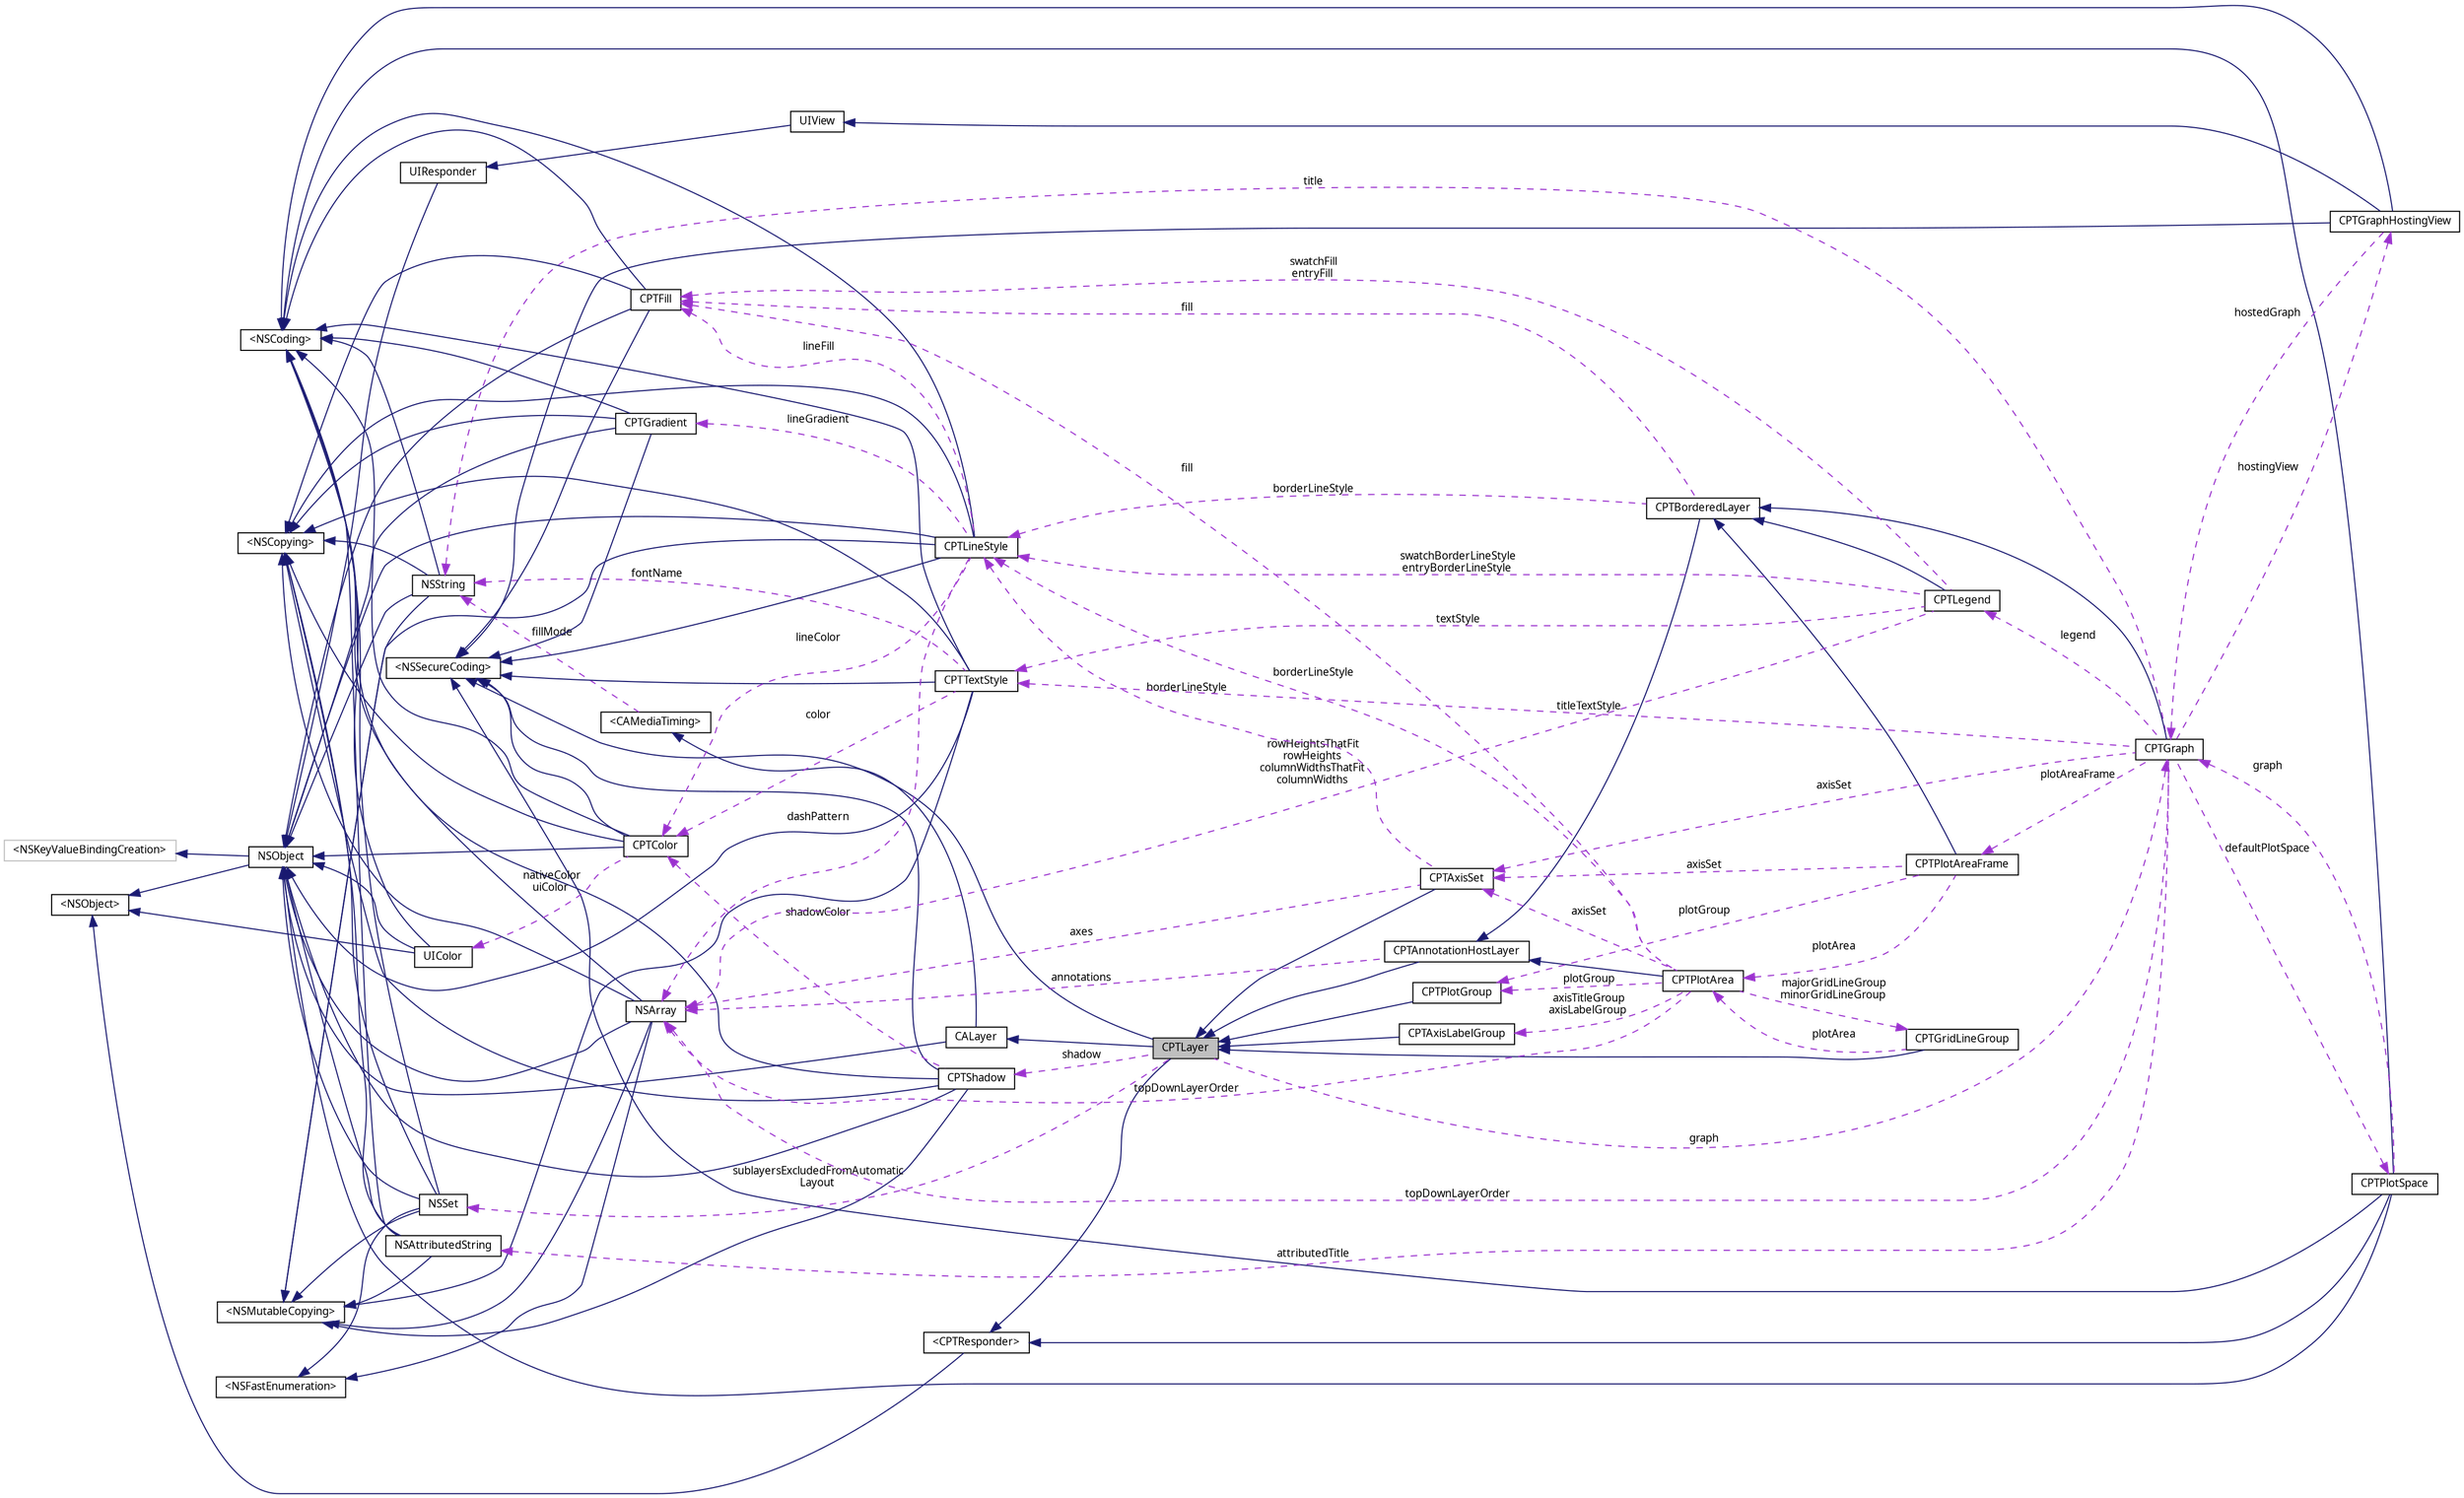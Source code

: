 digraph "CPTLayer"
{
 // LATEX_PDF_SIZE
  bgcolor="transparent";
  edge [fontname="Lucinda Grande",fontsize="10",labelfontname="Lucinda Grande",labelfontsize="10"];
  node [fontname="Lucinda Grande",fontsize="10",shape=record];
  rankdir="LR";
  Node1 [label="CPTLayer",height=0.2,width=0.4,color="black", fillcolor="grey75", style="filled", fontcolor="black",tooltip="Base class for all Core Animation layers in Core Plot."];
  Node2 -> Node1 [dir="back",color="midnightblue",fontsize="10",style="solid",fontname="Lucinda Grande"];
  Node2 [label="CALayer",height=0.2,width=0.4,color="black",URL="/Users/eskroch/Projects/Core Plot/documentation/doxygen/doxygen-cocoa-touch-tags.xml$https://developer.apple.com/library/ios/.html#documentation/GraphicsImaging/Reference/CALayer_class/Introduction/Introduction",tooltip=" "];
  Node3 -> Node2 [dir="back",color="midnightblue",fontsize="10",style="solid",fontname="Lucinda Grande"];
  Node3 [label="NSObject",height=0.2,width=0.4,color="black",URL="/Users/eskroch/Projects/Core Plot/documentation/doxygen/doxygen-cocoa-touch-tags.xml$https://developer.apple.com/library/ios/.html#documentation/Cocoa/Reference/Foundation/Classes/NSObject_Class/Reference/Reference",tooltip=" "];
  Node4 -> Node3 [dir="back",color="midnightblue",fontsize="10",style="solid",fontname="Lucinda Grande"];
  Node4 [label="\<NSObject\>",height=0.2,width=0.4,color="black",URL="/Users/eskroch/Projects/Core Plot/documentation/doxygen/doxygen-cocoa-touch-tags.xml$https://developer.apple.com/library/ios/.html#documentation/Cocoa/Reference/Foundation/Protocols/NSObject_Protocol/Reference/NSObject",tooltip=" "];
  Node5 -> Node3 [dir="back",color="midnightblue",fontsize="10",style="solid",fontname="Lucinda Grande"];
  Node5 [label="\<NSKeyValueBindingCreation\>",height=0.2,width=0.4,color="grey75",tooltip=" "];
  Node6 -> Node2 [dir="back",color="midnightblue",fontsize="10",style="solid",fontname="Lucinda Grande"];
  Node6 [label="\<CAMediaTiming\>",height=0.2,width=0.4,color="black",URL="/Users/eskroch/Projects/Core Plot/documentation/doxygen/doxygen-cocoa-touch-tags.xml$https://developer.apple.com/library/ios/.html#documentation/GraphicsImaging/Reference/CAMediaTiming_protocol/Introduction/Introduction",tooltip=" "];
  Node7 -> Node6 [dir="back",color="darkorchid3",fontsize="10",style="dashed",label=" fillMode" ,fontname="Lucinda Grande"];
  Node7 [label="NSString",height=0.2,width=0.4,color="black",URL="/Users/eskroch/Projects/Core Plot/documentation/doxygen/doxygen-cocoa-touch-tags.xml$https://developer.apple.com/library/ios/.html#documentation/Cocoa/Reference/Foundation/Classes/NSString_Class/Reference/NSString",tooltip=" "];
  Node3 -> Node7 [dir="back",color="midnightblue",fontsize="10",style="solid",fontname="Lucinda Grande"];
  Node8 -> Node7 [dir="back",color="midnightblue",fontsize="10",style="solid",fontname="Lucinda Grande"];
  Node8 [label="\<NSCoding\>",height=0.2,width=0.4,color="black",URL="/Users/eskroch/Projects/Core Plot/documentation/doxygen/doxygen-cocoa-touch-tags.xml$https://developer.apple.com/library/ios/.html#documentation/Cocoa/Reference/Foundation/Protocols/NSCoding_Protocol/Reference/Reference",tooltip=" "];
  Node9 -> Node7 [dir="back",color="midnightblue",fontsize="10",style="solid",fontname="Lucinda Grande"];
  Node9 [label="\<NSCopying\>",height=0.2,width=0.4,color="black",URL="/Users/eskroch/Projects/Core Plot/documentation/doxygen/doxygen-cocoa-touch-tags.xml$https://developer.apple.com/library/ios/.html#documentation/Cocoa/Reference/Foundation/Protocols/NSCopying_Protocol/Reference/Reference",tooltip=" "];
  Node10 -> Node7 [dir="back",color="midnightblue",fontsize="10",style="solid",fontname="Lucinda Grande"];
  Node10 [label="\<NSMutableCopying\>",height=0.2,width=0.4,color="black",URL="/Users/eskroch/Projects/Core Plot/documentation/doxygen/doxygen-cocoa-touch-tags.xml$https://developer.apple.com/library/ios/.html#documentation/Cocoa/Reference/Foundation/Protocols/NSMutableCopying_Protocol/Reference/Reference",tooltip=" "];
  Node11 -> Node1 [dir="back",color="midnightblue",fontsize="10",style="solid",fontname="Lucinda Grande"];
  Node11 [label="\<CPTResponder\>",height=0.2,width=0.4,color="black",URL="$protocol_c_p_t_responder-p.html",tooltip="The basis of all event processing in Core Plot."];
  Node4 -> Node11 [dir="back",color="midnightblue",fontsize="10",style="solid",fontname="Lucinda Grande"];
  Node12 -> Node1 [dir="back",color="midnightblue",fontsize="10",style="solid",fontname="Lucinda Grande"];
  Node12 [label="\<NSSecureCoding\>",height=0.2,width=0.4,color="black",URL="/Users/eskroch/Projects/Core Plot/documentation/doxygen/doxygen-cocoa-touch-tags.xml$https://developer.apple.com/library/ios/documentation/Foundation/Reference/NSSecureCoding_Protocol_Ref/.html",tooltip=" "];
  Node13 -> Node1 [dir="back",color="darkorchid3",fontsize="10",style="dashed",label=" shadow" ,fontname="Lucinda Grande"];
  Node13 [label="CPTShadow",height=0.2,width=0.4,color="black",URL="$interface_c_p_t_shadow.html",tooltip="Immutable wrapper for various shadow drawing properties."];
  Node3 -> Node13 [dir="back",color="midnightblue",fontsize="10",style="solid",fontname="Lucinda Grande"];
  Node9 -> Node13 [dir="back",color="midnightblue",fontsize="10",style="solid",fontname="Lucinda Grande"];
  Node10 -> Node13 [dir="back",color="midnightblue",fontsize="10",style="solid",fontname="Lucinda Grande"];
  Node8 -> Node13 [dir="back",color="midnightblue",fontsize="10",style="solid",fontname="Lucinda Grande"];
  Node12 -> Node13 [dir="back",color="midnightblue",fontsize="10",style="solid",fontname="Lucinda Grande"];
  Node14 -> Node13 [dir="back",color="darkorchid3",fontsize="10",style="dashed",label=" shadowColor" ,fontname="Lucinda Grande"];
  Node14 [label="CPTColor",height=0.2,width=0.4,color="black",URL="$interface_c_p_t_color.html",tooltip="An immutable color."];
  Node3 -> Node14 [dir="back",color="midnightblue",fontsize="10",style="solid",fontname="Lucinda Grande"];
  Node9 -> Node14 [dir="back",color="midnightblue",fontsize="10",style="solid",fontname="Lucinda Grande"];
  Node8 -> Node14 [dir="back",color="midnightblue",fontsize="10",style="solid",fontname="Lucinda Grande"];
  Node12 -> Node14 [dir="back",color="midnightblue",fontsize="10",style="solid",fontname="Lucinda Grande"];
  Node15 -> Node14 [dir="back",color="darkorchid3",fontsize="10",style="dashed",label=" nativeColor\nuiColor" ,fontname="Lucinda Grande"];
  Node15 [label="UIColor",height=0.2,width=0.4,color="black",URL="/Users/eskroch/Projects/Core Plot/documentation/doxygen/doxygen-cocoa-touch-tags.xml$https://developer.apple.com/library/ios/.html#documentation/UIKit/Reference/UIColor_Class/Reference/Reference",tooltip=" "];
  Node3 -> Node15 [dir="back",color="midnightblue",fontsize="10",style="solid",fontname="Lucinda Grande"];
  Node8 -> Node15 [dir="back",color="midnightblue",fontsize="10",style="solid",fontname="Lucinda Grande"];
  Node4 -> Node15 [dir="back",color="midnightblue",fontsize="10",style="solid",fontname="Lucinda Grande"];
  Node16 -> Node1 [dir="back",color="darkorchid3",fontsize="10",style="dashed",label=" sublayersExcludedFromAutomatic\lLayout" ,fontname="Lucinda Grande"];
  Node16 [label="NSSet",height=0.2,width=0.4,color="black",URL="/Users/eskroch/Projects/Core Plot/documentation/doxygen/doxygen-cocoa-touch-tags.xml$https://developer.apple.com/library/ios/.html#documentation/Cocoa/Reference/Foundation/Classes/NSSet_Class/Reference/Reference",tooltip=" "];
  Node3 -> Node16 [dir="back",color="midnightblue",fontsize="10",style="solid",fontname="Lucinda Grande"];
  Node8 -> Node16 [dir="back",color="midnightblue",fontsize="10",style="solid",fontname="Lucinda Grande"];
  Node9 -> Node16 [dir="back",color="midnightblue",fontsize="10",style="solid",fontname="Lucinda Grande"];
  Node17 -> Node16 [dir="back",color="midnightblue",fontsize="10",style="solid",fontname="Lucinda Grande"];
  Node17 [label="\<NSFastEnumeration\>",height=0.2,width=0.4,color="black",URL="/Users/eskroch/Projects/Core Plot/documentation/doxygen/doxygen-cocoa-touch-tags.xml$https://developer.apple.com/library/ios/.html#documentation/Cocoa/Reference/NSFastEnumeration_protocol/Reference/NSFastEnumeration",tooltip=" "];
  Node10 -> Node16 [dir="back",color="midnightblue",fontsize="10",style="solid",fontname="Lucinda Grande"];
  Node18 -> Node1 [dir="back",color="darkorchid3",fontsize="10",style="dashed",label=" graph" ,fontname="Lucinda Grande"];
  Node18 [label="CPTGraph",height=0.2,width=0.4,color="black",URL="$interface_c_p_t_graph.html",tooltip="An abstract graph class."];
  Node19 -> Node18 [dir="back",color="midnightblue",fontsize="10",style="solid",fontname="Lucinda Grande"];
  Node19 [label="CPTBorderedLayer",height=0.2,width=0.4,color="black",URL="$interface_c_p_t_bordered_layer.html",tooltip="A layer with a border line and background fill."];
  Node20 -> Node19 [dir="back",color="midnightblue",fontsize="10",style="solid",fontname="Lucinda Grande"];
  Node20 [label="CPTAnnotationHostLayer",height=0.2,width=0.4,color="black",URL="$interface_c_p_t_annotation_host_layer.html",tooltip="A container layer for annotations."];
  Node1 -> Node20 [dir="back",color="midnightblue",fontsize="10",style="solid",fontname="Lucinda Grande"];
  Node21 -> Node20 [dir="back",color="darkorchid3",fontsize="10",style="dashed",label=" annotations" ,fontname="Lucinda Grande"];
  Node21 [label="NSArray",height=0.2,width=0.4,color="black",URL="/Users/eskroch/Projects/Core Plot/documentation/doxygen/doxygen-cocoa-touch-tags.xml$https://developer.apple.com/library/ios/.html#documentation/Cocoa/Reference/Foundation/Classes/NSArray_Class/NSArray",tooltip=" "];
  Node3 -> Node21 [dir="back",color="midnightblue",fontsize="10",style="solid",fontname="Lucinda Grande"];
  Node8 -> Node21 [dir="back",color="midnightblue",fontsize="10",style="solid",fontname="Lucinda Grande"];
  Node9 -> Node21 [dir="back",color="midnightblue",fontsize="10",style="solid",fontname="Lucinda Grande"];
  Node17 -> Node21 [dir="back",color="midnightblue",fontsize="10",style="solid",fontname="Lucinda Grande"];
  Node10 -> Node21 [dir="back",color="midnightblue",fontsize="10",style="solid",fontname="Lucinda Grande"];
  Node22 -> Node19 [dir="back",color="darkorchid3",fontsize="10",style="dashed",label=" fill" ,fontname="Lucinda Grande"];
  Node22 [label="CPTFill",height=0.2,width=0.4,color="black",URL="$interface_c_p_t_fill.html",tooltip="Draws area fills."];
  Node3 -> Node22 [dir="back",color="midnightblue",fontsize="10",style="solid",fontname="Lucinda Grande"];
  Node9 -> Node22 [dir="back",color="midnightblue",fontsize="10",style="solid",fontname="Lucinda Grande"];
  Node8 -> Node22 [dir="back",color="midnightblue",fontsize="10",style="solid",fontname="Lucinda Grande"];
  Node12 -> Node22 [dir="back",color="midnightblue",fontsize="10",style="solid",fontname="Lucinda Grande"];
  Node23 -> Node19 [dir="back",color="darkorchid3",fontsize="10",style="dashed",label=" borderLineStyle" ,fontname="Lucinda Grande"];
  Node23 [label="CPTLineStyle",height=0.2,width=0.4,color="black",URL="$interface_c_p_t_line_style.html",tooltip="Immutable wrapper for various line drawing properties. Create a CPTMutableLineStyle if you want to cu..."];
  Node3 -> Node23 [dir="back",color="midnightblue",fontsize="10",style="solid",fontname="Lucinda Grande"];
  Node9 -> Node23 [dir="back",color="midnightblue",fontsize="10",style="solid",fontname="Lucinda Grande"];
  Node10 -> Node23 [dir="back",color="midnightblue",fontsize="10",style="solid",fontname="Lucinda Grande"];
  Node8 -> Node23 [dir="back",color="midnightblue",fontsize="10",style="solid",fontname="Lucinda Grande"];
  Node12 -> Node23 [dir="back",color="midnightblue",fontsize="10",style="solid",fontname="Lucinda Grande"];
  Node22 -> Node23 [dir="back",color="darkorchid3",fontsize="10",style="dashed",label=" lineFill" ,fontname="Lucinda Grande"];
  Node24 -> Node23 [dir="back",color="darkorchid3",fontsize="10",style="dashed",label=" lineGradient" ,fontname="Lucinda Grande"];
  Node24 [label="CPTGradient",height=0.2,width=0.4,color="black",URL="$interface_c_p_t_gradient.html",tooltip="Draws color gradient fills."];
  Node3 -> Node24 [dir="back",color="midnightblue",fontsize="10",style="solid",fontname="Lucinda Grande"];
  Node9 -> Node24 [dir="back",color="midnightblue",fontsize="10",style="solid",fontname="Lucinda Grande"];
  Node8 -> Node24 [dir="back",color="midnightblue",fontsize="10",style="solid",fontname="Lucinda Grande"];
  Node12 -> Node24 [dir="back",color="midnightblue",fontsize="10",style="solid",fontname="Lucinda Grande"];
  Node14 -> Node23 [dir="back",color="darkorchid3",fontsize="10",style="dashed",label=" lineColor" ,fontname="Lucinda Grande"];
  Node21 -> Node23 [dir="back",color="darkorchid3",fontsize="10",style="dashed",label=" dashPattern" ,fontname="Lucinda Grande"];
  Node25 -> Node18 [dir="back",color="darkorchid3",fontsize="10",style="dashed",label=" titleTextStyle" ,fontname="Lucinda Grande"];
  Node25 [label="CPTTextStyle",height=0.2,width=0.4,color="black",URL="$interface_c_p_t_text_style.html",tooltip="Immutable wrapper for various text style properties."];
  Node3 -> Node25 [dir="back",color="midnightblue",fontsize="10",style="solid",fontname="Lucinda Grande"];
  Node9 -> Node25 [dir="back",color="midnightblue",fontsize="10",style="solid",fontname="Lucinda Grande"];
  Node10 -> Node25 [dir="back",color="midnightblue",fontsize="10",style="solid",fontname="Lucinda Grande"];
  Node8 -> Node25 [dir="back",color="midnightblue",fontsize="10",style="solid",fontname="Lucinda Grande"];
  Node12 -> Node25 [dir="back",color="midnightblue",fontsize="10",style="solid",fontname="Lucinda Grande"];
  Node7 -> Node25 [dir="back",color="darkorchid3",fontsize="10",style="dashed",label=" fontName" ,fontname="Lucinda Grande"];
  Node14 -> Node25 [dir="back",color="darkorchid3",fontsize="10",style="dashed",label=" color" ,fontname="Lucinda Grande"];
  Node26 -> Node18 [dir="back",color="darkorchid3",fontsize="10",style="dashed",label=" hostingView" ,fontname="Lucinda Grande"];
  Node26 [label="CPTGraphHostingView",height=0.2,width=0.4,color="black",URL="$interface_c_p_t_graph_hosting_view.html",tooltip="A container view for displaying a CPTGraph."];
  Node27 -> Node26 [dir="back",color="midnightblue",fontsize="10",style="solid",fontname="Lucinda Grande"];
  Node27 [label="UIView",height=0.2,width=0.4,color="black",URL="/Users/eskroch/Projects/Core Plot/documentation/doxygen/doxygen-cocoa-touch-tags.xml$https://developer.apple.com/library/ios/.html#documentation/UIKit/Reference/UIView_Class/UIView/UIView",tooltip=" "];
  Node28 -> Node27 [dir="back",color="midnightblue",fontsize="10",style="solid",fontname="Lucinda Grande"];
  Node28 [label="UIResponder",height=0.2,width=0.4,color="black",URL="/Users/eskroch/Projects/Core Plot/documentation/doxygen/doxygen-cocoa-touch-tags.xml$https://developer.apple.com/library/ios/#documentation/UIKit/Reference/UIResponder_Class/Reference/Reference.html.html#//apple_ref/occ/cl/UIResponder",tooltip=" "];
  Node3 -> Node28 [dir="back",color="midnightblue",fontsize="10",style="solid",fontname="Lucinda Grande"];
  Node8 -> Node26 [dir="back",color="midnightblue",fontsize="10",style="solid",fontname="Lucinda Grande"];
  Node12 -> Node26 [dir="back",color="midnightblue",fontsize="10",style="solid",fontname="Lucinda Grande"];
  Node18 -> Node26 [dir="back",color="darkorchid3",fontsize="10",style="dashed",label=" hostedGraph" ,fontname="Lucinda Grande"];
  Node29 -> Node18 [dir="back",color="darkorchid3",fontsize="10",style="dashed",label=" axisSet" ,fontname="Lucinda Grande"];
  Node29 [label="CPTAxisSet",height=0.2,width=0.4,color="black",URL="$interface_c_p_t_axis_set.html",tooltip="A container layer for the set of axes for a graph."];
  Node1 -> Node29 [dir="back",color="midnightblue",fontsize="10",style="solid",fontname="Lucinda Grande"];
  Node23 -> Node29 [dir="back",color="darkorchid3",fontsize="10",style="dashed",label=" borderLineStyle" ,fontname="Lucinda Grande"];
  Node21 -> Node29 [dir="back",color="darkorchid3",fontsize="10",style="dashed",label=" axes" ,fontname="Lucinda Grande"];
  Node30 -> Node18 [dir="back",color="darkorchid3",fontsize="10",style="dashed",label=" attributedTitle" ,fontname="Lucinda Grande"];
  Node30 [label="NSAttributedString",height=0.2,width=0.4,color="black",URL="/Users/eskroch/Projects/Core Plot/documentation/doxygen/doxygen-cocoa-touch-tags.xml$https://developer.apple.com/library/ios/.html#documentation/Cocoa/Reference/Foundation/Classes/NSAttributedString_Class/Reference/NSAttributedString",tooltip=" "];
  Node3 -> Node30 [dir="back",color="midnightblue",fontsize="10",style="solid",fontname="Lucinda Grande"];
  Node8 -> Node30 [dir="back",color="midnightblue",fontsize="10",style="solid",fontname="Lucinda Grande"];
  Node9 -> Node30 [dir="back",color="midnightblue",fontsize="10",style="solid",fontname="Lucinda Grande"];
  Node10 -> Node30 [dir="back",color="midnightblue",fontsize="10",style="solid",fontname="Lucinda Grande"];
  Node31 -> Node18 [dir="back",color="darkorchid3",fontsize="10",style="dashed",label=" plotAreaFrame" ,fontname="Lucinda Grande"];
  Node31 [label="CPTPlotAreaFrame",height=0.2,width=0.4,color="black",URL="$interface_c_p_t_plot_area_frame.html",tooltip="A layer drawn on top of the graph layer and behind all plot elements."];
  Node19 -> Node31 [dir="back",color="midnightblue",fontsize="10",style="solid",fontname="Lucinda Grande"];
  Node29 -> Node31 [dir="back",color="darkorchid3",fontsize="10",style="dashed",label=" axisSet" ,fontname="Lucinda Grande"];
  Node32 -> Node31 [dir="back",color="darkorchid3",fontsize="10",style="dashed",label=" plotArea" ,fontname="Lucinda Grande"];
  Node32 [label="CPTPlotArea",height=0.2,width=0.4,color="black",URL="$interface_c_p_t_plot_area.html",tooltip="A layer representing the actual plotting area of a graph."];
  Node20 -> Node32 [dir="back",color="midnightblue",fontsize="10",style="solid",fontname="Lucinda Grande"];
  Node33 -> Node32 [dir="back",color="darkorchid3",fontsize="10",style="dashed",label=" majorGridLineGroup\nminorGridLineGroup" ,fontname="Lucinda Grande"];
  Node33 [label="CPTGridLineGroup",height=0.2,width=0.4,color="black",URL="$interface_c_p_t_grid_line_group.html",tooltip="A group of grid line layers."];
  Node1 -> Node33 [dir="back",color="midnightblue",fontsize="10",style="solid",fontname="Lucinda Grande"];
  Node32 -> Node33 [dir="back",color="darkorchid3",fontsize="10",style="dashed",label=" plotArea" ,fontname="Lucinda Grande"];
  Node22 -> Node32 [dir="back",color="darkorchid3",fontsize="10",style="dashed",label=" fill" ,fontname="Lucinda Grande"];
  Node29 -> Node32 [dir="back",color="darkorchid3",fontsize="10",style="dashed",label=" axisSet" ,fontname="Lucinda Grande"];
  Node23 -> Node32 [dir="back",color="darkorchid3",fontsize="10",style="dashed",label=" borderLineStyle" ,fontname="Lucinda Grande"];
  Node34 -> Node32 [dir="back",color="darkorchid3",fontsize="10",style="dashed",label=" axisTitleGroup\naxisLabelGroup" ,fontname="Lucinda Grande"];
  Node34 [label="CPTAxisLabelGroup",height=0.2,width=0.4,color="black",URL="$interface_c_p_t_axis_label_group.html",tooltip="A container layer for the axis labels."];
  Node1 -> Node34 [dir="back",color="midnightblue",fontsize="10",style="solid",fontname="Lucinda Grande"];
  Node35 -> Node32 [dir="back",color="darkorchid3",fontsize="10",style="dashed",label=" plotGroup" ,fontname="Lucinda Grande"];
  Node35 [label="CPTPlotGroup",height=0.2,width=0.4,color="black",URL="$interface_c_p_t_plot_group.html",tooltip="Defines the coordinate system of a plot."];
  Node1 -> Node35 [dir="back",color="midnightblue",fontsize="10",style="solid",fontname="Lucinda Grande"];
  Node21 -> Node32 [dir="back",color="darkorchid3",fontsize="10",style="dashed",label=" topDownLayerOrder" ,fontname="Lucinda Grande"];
  Node35 -> Node31 [dir="back",color="darkorchid3",fontsize="10",style="dashed",label=" plotGroup" ,fontname="Lucinda Grande"];
  Node7 -> Node18 [dir="back",color="darkorchid3",fontsize="10",style="dashed",label=" title" ,fontname="Lucinda Grande"];
  Node36 -> Node18 [dir="back",color="darkorchid3",fontsize="10",style="dashed",label=" defaultPlotSpace" ,fontname="Lucinda Grande"];
  Node36 [label="CPTPlotSpace",height=0.2,width=0.4,color="black",URL="$interface_c_p_t_plot_space.html",tooltip="Defines the coordinate system of a plot."];
  Node3 -> Node36 [dir="back",color="midnightblue",fontsize="10",style="solid",fontname="Lucinda Grande"];
  Node11 -> Node36 [dir="back",color="midnightblue",fontsize="10",style="solid",fontname="Lucinda Grande"];
  Node8 -> Node36 [dir="back",color="midnightblue",fontsize="10",style="solid",fontname="Lucinda Grande"];
  Node12 -> Node36 [dir="back",color="midnightblue",fontsize="10",style="solid",fontname="Lucinda Grande"];
  Node18 -> Node36 [dir="back",color="darkorchid3",fontsize="10",style="dashed",label=" graph" ,fontname="Lucinda Grande"];
  Node37 -> Node18 [dir="back",color="darkorchid3",fontsize="10",style="dashed",label=" legend" ,fontname="Lucinda Grande"];
  Node37 [label="CPTLegend",height=0.2,width=0.4,color="black",URL="$interface_c_p_t_legend.html",tooltip="A graph legend."];
  Node19 -> Node37 [dir="back",color="midnightblue",fontsize="10",style="solid",fontname="Lucinda Grande"];
  Node25 -> Node37 [dir="back",color="darkorchid3",fontsize="10",style="dashed",label=" textStyle" ,fontname="Lucinda Grande"];
  Node22 -> Node37 [dir="back",color="darkorchid3",fontsize="10",style="dashed",label=" swatchFill\nentryFill" ,fontname="Lucinda Grande"];
  Node23 -> Node37 [dir="back",color="darkorchid3",fontsize="10",style="dashed",label=" swatchBorderLineStyle\nentryBorderLineStyle" ,fontname="Lucinda Grande"];
  Node21 -> Node37 [dir="back",color="darkorchid3",fontsize="10",style="dashed",label=" rowHeightsThatFit\nrowHeights\ncolumnWidthsThatFit\ncolumnWidths" ,fontname="Lucinda Grande"];
  Node21 -> Node18 [dir="back",color="darkorchid3",fontsize="10",style="dashed",label=" topDownLayerOrder" ,fontname="Lucinda Grande"];
}
